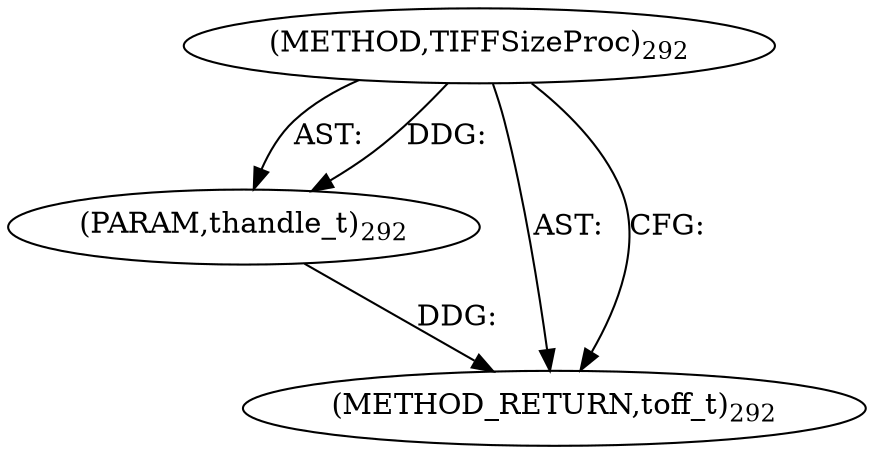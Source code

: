 digraph "TIFFSizeProc" {  
"8324" [label = <(METHOD,TIFFSizeProc)<SUB>292</SUB>> ]
"8325" [label = <(PARAM,thandle_t)<SUB>292</SUB>> ]
"8326" [label = <(METHOD_RETURN,toff_t)<SUB>292</SUB>> ]
  "8324" -> "8325"  [ label = "AST: "] 
  "8324" -> "8326"  [ label = "AST: "] 
  "8324" -> "8326"  [ label = "CFG: "] 
  "8325" -> "8326"  [ label = "DDG: "] 
  "8324" -> "8325"  [ label = "DDG: "] 
}
